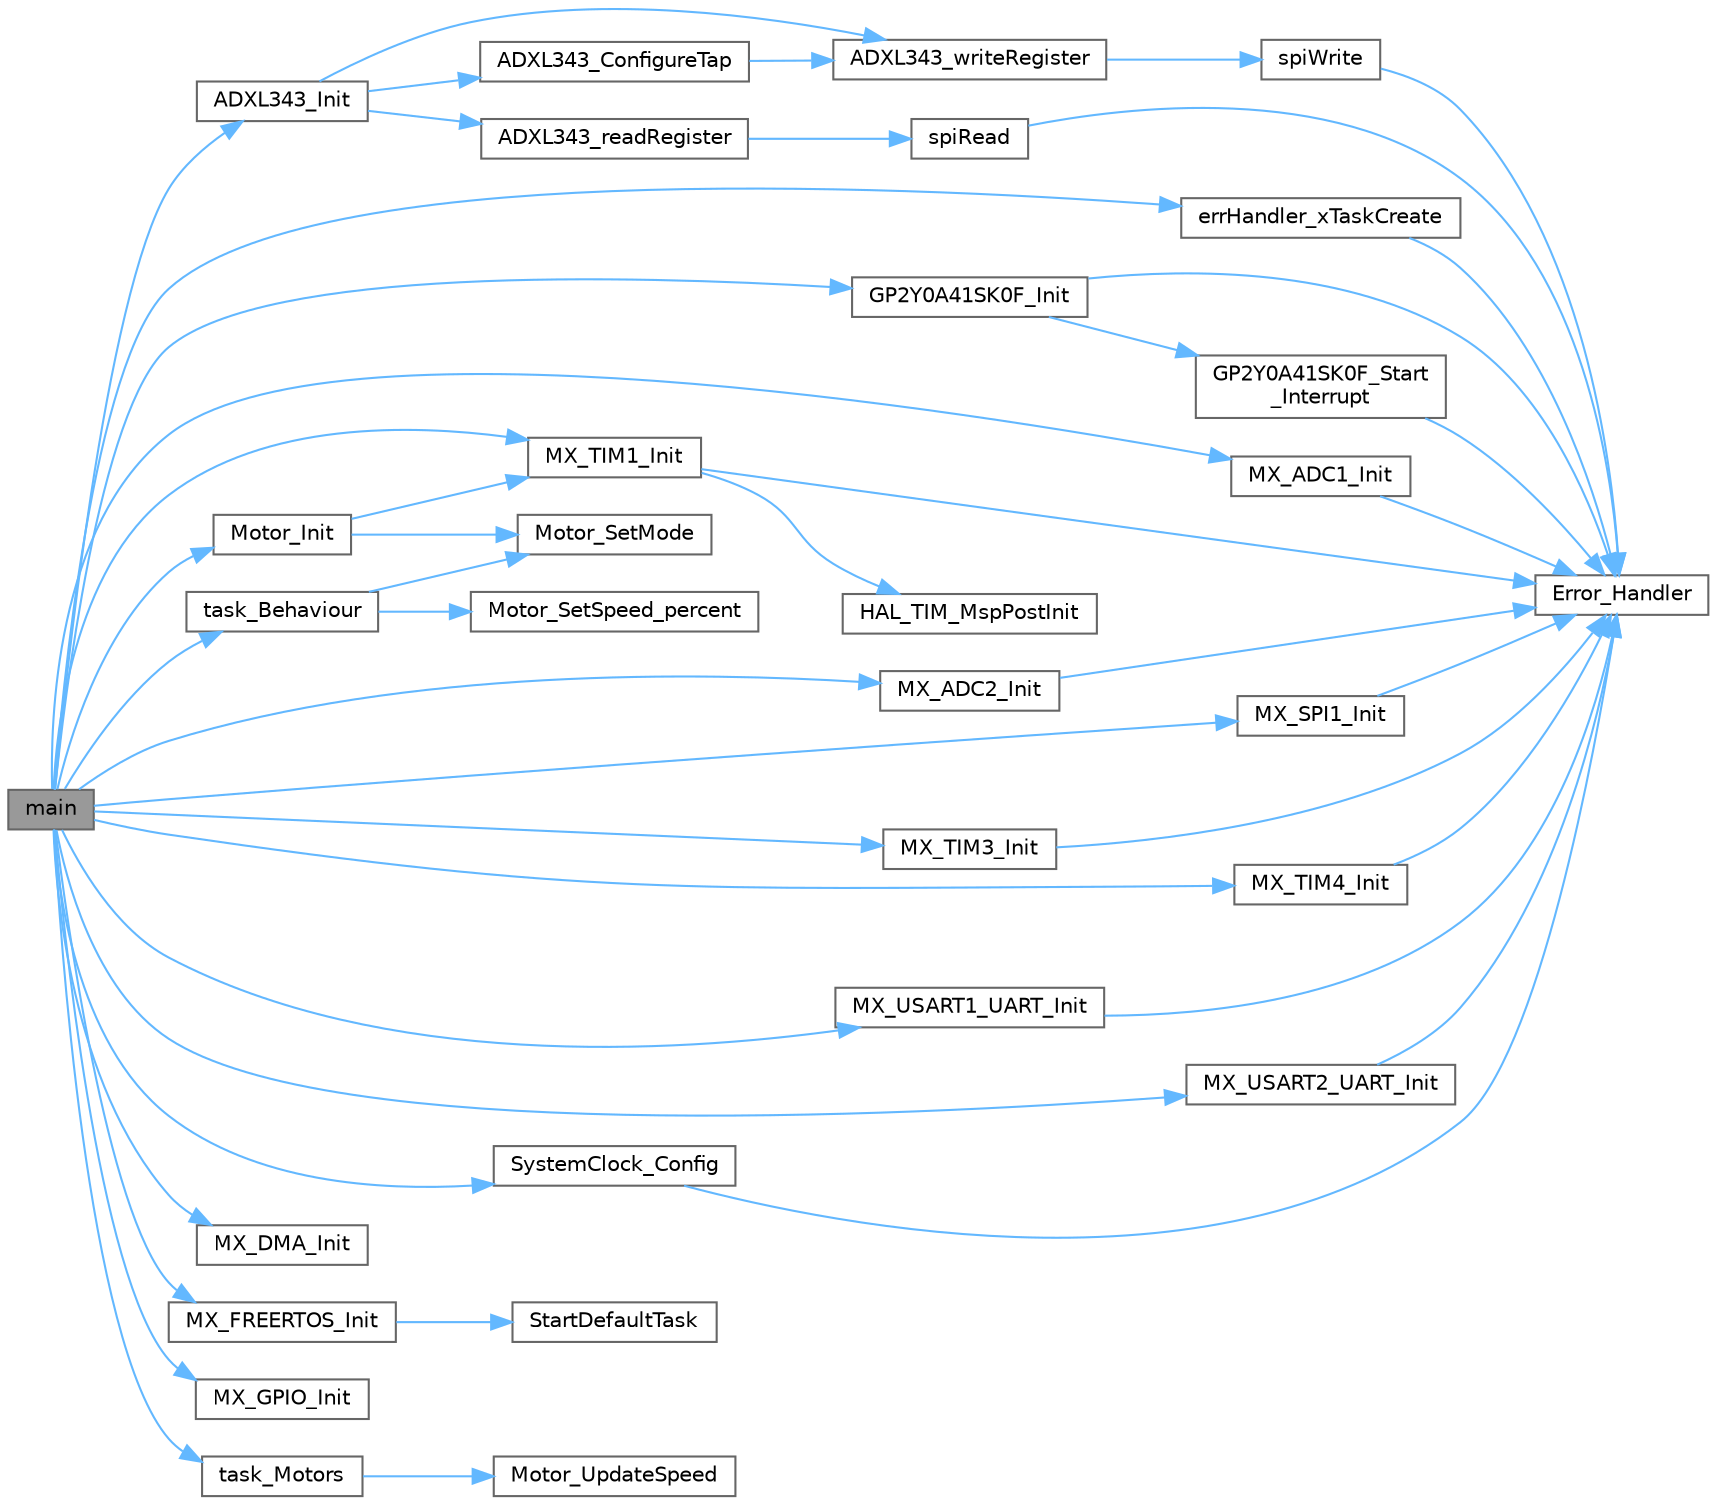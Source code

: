 digraph "main"
{
 // LATEX_PDF_SIZE
  bgcolor="transparent";
  edge [fontname=Helvetica,fontsize=10,labelfontname=Helvetica,labelfontsize=10];
  node [fontname=Helvetica,fontsize=10,shape=box,height=0.2,width=0.4];
  rankdir="LR";
  Node1 [id="Node000001",label="main",height=0.2,width=0.4,color="gray40", fillcolor="grey60", style="filled", fontcolor="black",tooltip="The application entry point."];
  Node1 -> Node2 [id="edge47_Node000001_Node000002",color="steelblue1",style="solid",tooltip=" "];
  Node2 [id="Node000002",label="ADXL343_Init",height=0.2,width=0.4,color="grey40", fillcolor="white", style="filled",URL="$driver__ADXL343_8c.html#ac75b471ef5ee00618abe6cc7cdc9ba46",tooltip="Initializes the ADXL343 accelerometer."];
  Node2 -> Node3 [id="edge48_Node000002_Node000003",color="steelblue1",style="solid",tooltip=" "];
  Node3 [id="Node000003",label="ADXL343_ConfigureTap",height=0.2,width=0.4,color="grey40", fillcolor="white", style="filled",URL="$driver__ADXL343_8c.html#a4271a55c2cc57351024a86ac84a0203a",tooltip="Configures single-tap detection for the ADXL343."];
  Node3 -> Node4 [id="edge49_Node000003_Node000004",color="steelblue1",style="solid",tooltip=" "];
  Node4 [id="Node000004",label="ADXL343_writeRegister",height=0.2,width=0.4,color="grey40", fillcolor="white", style="filled",URL="$driver__ADXL343_8c.html#afb2c4ce84c1c1dade8c7f0ff62730591",tooltip="Writes data to a specific register of the ADXL343."];
  Node4 -> Node5 [id="edge50_Node000004_Node000005",color="steelblue1",style="solid",tooltip=" "];
  Node5 [id="Node000005",label="spiWrite",height=0.2,width=0.4,color="grey40", fillcolor="white", style="filled",URL="$driver__ADXL343_8c.html#aaf4313256e790823fa015e28b544a29c",tooltip="Sends a command and data to the ADXL343 over SPI."];
  Node5 -> Node6 [id="edge51_Node000005_Node000006",color="steelblue1",style="solid",tooltip=" "];
  Node6 [id="Node000006",label="Error_Handler",height=0.2,width=0.4,color="grey40", fillcolor="white", style="filled",URL="$main_8c.html#a1730ffe1e560465665eb47d9264826f9",tooltip="This function is executed in case of error occurrence."];
  Node2 -> Node7 [id="edge52_Node000002_Node000007",color="steelblue1",style="solid",tooltip=" "];
  Node7 [id="Node000007",label="ADXL343_readRegister",height=0.2,width=0.4,color="grey40", fillcolor="white", style="filled",URL="$driver__ADXL343_8c.html#a5e3d1b1903a9848b19c1eb0048631d6a",tooltip="Reads data from a specific register of the ADXL343."];
  Node7 -> Node8 [id="edge53_Node000007_Node000008",color="steelblue1",style="solid",tooltip=" "];
  Node8 [id="Node000008",label="spiRead",height=0.2,width=0.4,color="grey40", fillcolor="white", style="filled",URL="$driver__ADXL343_8c.html#a989890910c714e6261f0b93cb6112a24",tooltip="Reads data from the ADXL343 over SPI."];
  Node8 -> Node6 [id="edge54_Node000008_Node000006",color="steelblue1",style="solid",tooltip=" "];
  Node2 -> Node4 [id="edge55_Node000002_Node000004",color="steelblue1",style="solid",tooltip=" "];
  Node1 -> Node9 [id="edge56_Node000001_Node000009",color="steelblue1",style="solid",tooltip=" "];
  Node9 [id="Node000009",label="errHandler_xTaskCreate",height=0.2,width=0.4,color="grey40", fillcolor="white", style="filled",URL="$main_8c.html#aa78a978fbd2432d86e6dd4b572b368af",tooltip="Handles errors during task creation."];
  Node9 -> Node6 [id="edge57_Node000009_Node000006",color="steelblue1",style="solid",tooltip=" "];
  Node1 -> Node10 [id="edge58_Node000001_Node000010",color="steelblue1",style="solid",tooltip=" "];
  Node10 [id="Node000010",label="GP2Y0A41SK0F_Init",height=0.2,width=0.4,color="grey40", fillcolor="white", style="filled",URL="$driver__GP2Y0A41SK0F_8c.html#aa7ad3e9907f6fb052aca0e5fd419485e",tooltip="Initialize the GP2Y0A41SK0F sensors."];
  Node10 -> Node6 [id="edge59_Node000010_Node000006",color="steelblue1",style="solid",tooltip=" "];
  Node10 -> Node11 [id="edge60_Node000010_Node000011",color="steelblue1",style="solid",tooltip=" "];
  Node11 [id="Node000011",label="GP2Y0A41SK0F_Start\l_Interrupt",height=0.2,width=0.4,color="grey40", fillcolor="white", style="filled",URL="$driver__GP2Y0A41SK0F_8c.html#a1c7d64610092ccdb5905b88ce335925b",tooltip="Start ADC conversion using interrupts."];
  Node11 -> Node6 [id="edge61_Node000011_Node000006",color="steelblue1",style="solid",tooltip=" "];
  Node1 -> Node12 [id="edge62_Node000001_Node000012",color="steelblue1",style="solid",tooltip=" "];
  Node12 [id="Node000012",label="Motor_Init",height=0.2,width=0.4,color="grey40", fillcolor="white", style="filled",URL="$driver__Motor_8c.html#ad1dfbf8ee0a807290e2030e9792ef959",tooltip="Initialize the motors."];
  Node12 -> Node13 [id="edge63_Node000012_Node000013",color="steelblue1",style="solid",tooltip=" "];
  Node13 [id="Node000013",label="Motor_SetMode",height=0.2,width=0.4,color="grey40", fillcolor="white", style="filled",URL="$driver__Motor_8c.html#a3b02c81c2bf2acaa597535ee656afe16",tooltip="Set the operating mode of the motors."];
  Node12 -> Node14 [id="edge64_Node000012_Node000014",color="steelblue1",style="solid",tooltip=" "];
  Node14 [id="Node000014",label="MX_TIM1_Init",height=0.2,width=0.4,color="grey40", fillcolor="white", style="filled",URL="$tim_8c.html#ad1f9d42690163f73f73e5b820c81ca14",tooltip=" "];
  Node14 -> Node6 [id="edge65_Node000014_Node000006",color="steelblue1",style="solid",tooltip=" "];
  Node14 -> Node15 [id="edge66_Node000014_Node000015",color="steelblue1",style="solid",tooltip=" "];
  Node15 [id="Node000015",label="HAL_TIM_MspPostInit",height=0.2,width=0.4,color="grey40", fillcolor="white", style="filled",URL="$tim_8c.html#a708f19bbc41b292fccf38f2d9796c46a",tooltip=" "];
  Node1 -> Node16 [id="edge67_Node000001_Node000016",color="steelblue1",style="solid",tooltip=" "];
  Node16 [id="Node000016",label="MX_ADC1_Init",height=0.2,width=0.4,color="grey40", fillcolor="white", style="filled",URL="$adc_8c.html#acccd58aa70215a6b184ad242312ffd0c",tooltip=" "];
  Node16 -> Node6 [id="edge68_Node000016_Node000006",color="steelblue1",style="solid",tooltip=" "];
  Node1 -> Node17 [id="edge69_Node000001_Node000017",color="steelblue1",style="solid",tooltip=" "];
  Node17 [id="Node000017",label="MX_ADC2_Init",height=0.2,width=0.4,color="grey40", fillcolor="white", style="filled",URL="$adc_8c.html#a101e2e3433dfe72bbbd0ae3a84489263",tooltip=" "];
  Node17 -> Node6 [id="edge70_Node000017_Node000006",color="steelblue1",style="solid",tooltip=" "];
  Node1 -> Node18 [id="edge71_Node000001_Node000018",color="steelblue1",style="solid",tooltip=" "];
  Node18 [id="Node000018",label="MX_DMA_Init",height=0.2,width=0.4,color="grey40", fillcolor="white", style="filled",URL="$dma_8c.html#a323249dac769f9855c10b4ec9446b707",tooltip=" "];
  Node1 -> Node19 [id="edge72_Node000001_Node000019",color="steelblue1",style="solid",tooltip=" "];
  Node19 [id="Node000019",label="MX_FREERTOS_Init",height=0.2,width=0.4,color="grey40", fillcolor="white", style="filled",URL="$app__freertos_8c.html#abade755e13d07c10889ae83143656158",tooltip="FreeRTOS initialization."];
  Node19 -> Node20 [id="edge73_Node000019_Node000020",color="steelblue1",style="solid",tooltip=" "];
  Node20 [id="Node000020",label="StartDefaultTask",height=0.2,width=0.4,color="grey40", fillcolor="white", style="filled",URL="$app__freertos_8c.html#a016544463b4842ced7191baf8f449cea",tooltip="Function implementing the defaultTask thread."];
  Node1 -> Node21 [id="edge74_Node000001_Node000021",color="steelblue1",style="solid",tooltip=" "];
  Node21 [id="Node000021",label="MX_GPIO_Init",height=0.2,width=0.4,color="grey40", fillcolor="white", style="filled",URL="$gpio_8c.html#ac724e431d2af879252de35615be2bdea",tooltip=" "];
  Node1 -> Node22 [id="edge75_Node000001_Node000022",color="steelblue1",style="solid",tooltip=" "];
  Node22 [id="Node000022",label="MX_SPI1_Init",height=0.2,width=0.4,color="grey40", fillcolor="white", style="filled",URL="$spi_8c.html#af81398f9775695df0b172367651ca3e6",tooltip=" "];
  Node22 -> Node6 [id="edge76_Node000022_Node000006",color="steelblue1",style="solid",tooltip=" "];
  Node1 -> Node14 [id="edge77_Node000001_Node000014",color="steelblue1",style="solid",tooltip=" "];
  Node1 -> Node23 [id="edge78_Node000001_Node000023",color="steelblue1",style="solid",tooltip=" "];
  Node23 [id="Node000023",label="MX_TIM3_Init",height=0.2,width=0.4,color="grey40", fillcolor="white", style="filled",URL="$tim_8c.html#a7912f2916786a2c33cb6fb8259ade58c",tooltip=" "];
  Node23 -> Node6 [id="edge79_Node000023_Node000006",color="steelblue1",style="solid",tooltip=" "];
  Node1 -> Node24 [id="edge80_Node000001_Node000024",color="steelblue1",style="solid",tooltip=" "];
  Node24 [id="Node000024",label="MX_TIM4_Init",height=0.2,width=0.4,color="grey40", fillcolor="white", style="filled",URL="$tim_8c.html#aef1e0b132b1af1c923cc420a57180c67",tooltip=" "];
  Node24 -> Node6 [id="edge81_Node000024_Node000006",color="steelblue1",style="solid",tooltip=" "];
  Node1 -> Node25 [id="edge82_Node000001_Node000025",color="steelblue1",style="solid",tooltip=" "];
  Node25 [id="Node000025",label="MX_USART1_UART_Init",height=0.2,width=0.4,color="grey40", fillcolor="white", style="filled",URL="$usart_8c.html#a57d1167735baafab8e3288526c424929",tooltip=" "];
  Node25 -> Node6 [id="edge83_Node000025_Node000006",color="steelblue1",style="solid",tooltip=" "];
  Node1 -> Node26 [id="edge84_Node000001_Node000026",color="steelblue1",style="solid",tooltip=" "];
  Node26 [id="Node000026",label="MX_USART2_UART_Init",height=0.2,width=0.4,color="grey40", fillcolor="white", style="filled",URL="$usart_8c.html#a052088fe5bb3f807a4b2502e664fd4fd",tooltip=" "];
  Node26 -> Node6 [id="edge85_Node000026_Node000006",color="steelblue1",style="solid",tooltip=" "];
  Node1 -> Node27 [id="edge86_Node000001_Node000027",color="steelblue1",style="solid",tooltip=" "];
  Node27 [id="Node000027",label="SystemClock_Config",height=0.2,width=0.4,color="grey40", fillcolor="white", style="filled",URL="$main_8c.html#a70af21c671abfcc773614a9a4f63d920",tooltip="System Clock Configuration."];
  Node27 -> Node6 [id="edge87_Node000027_Node000006",color="steelblue1",style="solid",tooltip=" "];
  Node1 -> Node28 [id="edge88_Node000001_Node000028",color="steelblue1",style="solid",tooltip=" "];
  Node28 [id="Node000028",label="task_Behaviour",height=0.2,width=0.4,color="grey40", fillcolor="white", style="filled",URL="$main_8c.html#aaf35fdaa67af4eaef10cd2aa783a30cf",tooltip="Behavior control task."];
  Node28 -> Node13 [id="edge89_Node000028_Node000013",color="steelblue1",style="solid",tooltip=" "];
  Node28 -> Node29 [id="edge90_Node000028_Node000029",color="steelblue1",style="solid",tooltip=" "];
  Node29 [id="Node000029",label="Motor_SetSpeed_percent",height=0.2,width=0.4,color="grey40", fillcolor="white", style="filled",URL="$driver__Motor_8c.html#a99e002085849d62c67a8c049a9e18f68",tooltip="Set the speed of the motors as a percentage of maximum speed."];
  Node1 -> Node30 [id="edge91_Node000001_Node000030",color="steelblue1",style="solid",tooltip=" "];
  Node30 [id="Node000030",label="task_Motors",height=0.2,width=0.4,color="grey40", fillcolor="white", style="filled",URL="$main_8c.html#a8f10a863197fb81d232a412773658b78",tooltip="Task declarations."];
  Node30 -> Node31 [id="edge92_Node000030_Node000031",color="steelblue1",style="solid",tooltip=" "];
  Node31 [id="Node000031",label="Motor_UpdateSpeed",height=0.2,width=0.4,color="grey40", fillcolor="white", style="filled",URL="$driver__Motor_8c.html#a545aba630910986048b10789d7eefc60",tooltip="Update motor speeds gradually to achieve smoother transitions."];
}
